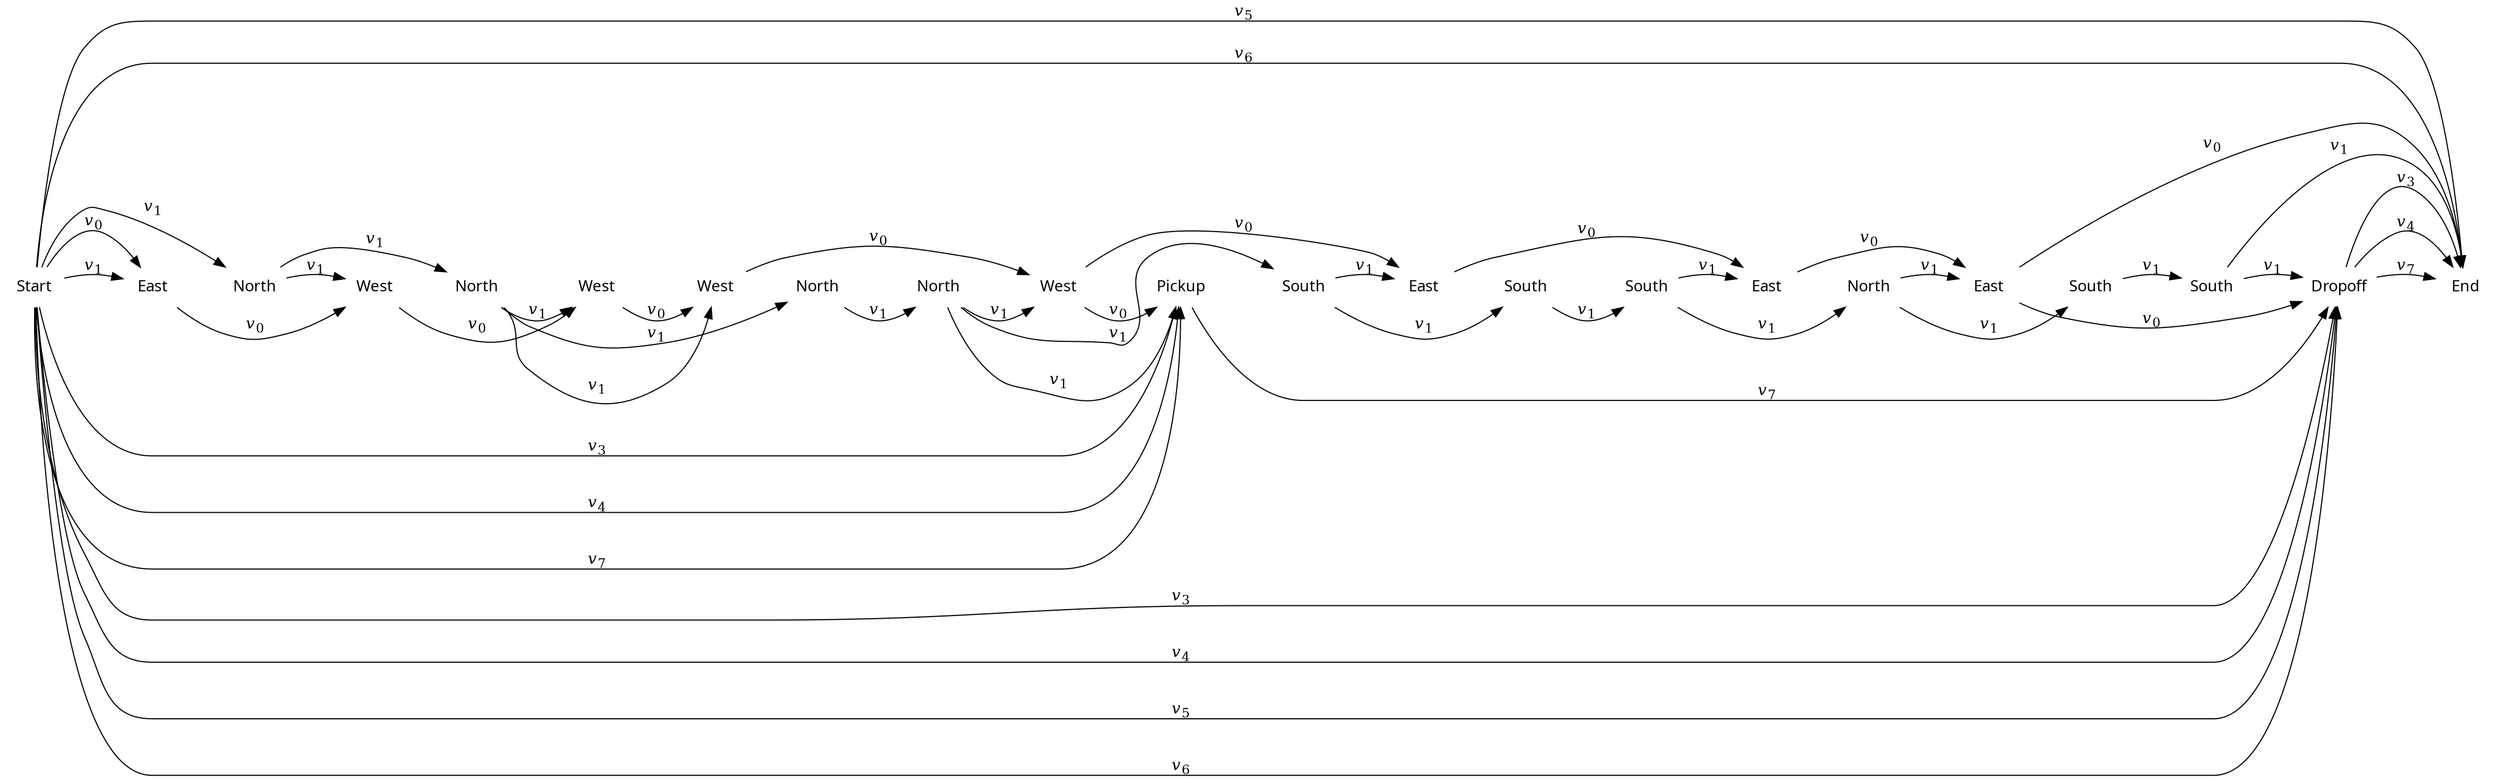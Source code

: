 digraph cat {
rankdir=LR
node [shape=plaintext]
edge [arrowhead=normal]

0 [label="Start",fontname="sans"]
1 [label="East",fontname="sans"]
2 [label="North",fontname="sans"]
3 [label="West",fontname="sans"]
4 [label="North",fontname="sans"]
5 [label="West",fontname="sans"]
6 [label="West",fontname="sans"]
7 [label="North",fontname="sans"]
8 [label="North",fontname="sans"]
9 [label="West",fontname="sans"]
10 [label="Pickup",fontname="sans"]
11 [label="South",fontname="sans"]
12 [label="East",fontname="sans"]
13 [label="South",fontname="sans"]
14 [label="South",fontname="sans"]
15 [label="East",fontname="sans"]
16 [label="North",fontname="sans"]
17 [label="East",fontname="sans"]
18 [label="South",fontname="sans"]
19 [label="South",fontname="sans"]
20 [label="Dropoff",fontname="sans"]
21 [label="End",fontname="sans"]

0 -> 1 [label=<<i>v</i><sub>0</sub>>]
0 -> 1 [label=<<i>v</i><sub>1</sub>>]
0 -> 2 [label=<<i>v</i><sub>1</sub>>]
0 -> 10 [label=<<i>v</i><sub>3</sub>>]
0 -> 20 [label=<<i>v</i><sub>3</sub>>]
0 -> 10 [label=<<i>v</i><sub>4</sub>>]
0 -> 20 [label=<<i>v</i><sub>4</sub>>]
0 -> 20 [label=<<i>v</i><sub>5</sub>>]
0 -> 21 [label=<<i>v</i><sub>5</sub>>]
0 -> 20 [label=<<i>v</i><sub>6</sub>>]
0 -> 21 [label=<<i>v</i><sub>6</sub>>]
0 -> 10 [label=<<i>v</i><sub>7</sub>>]
1 -> 3 [label=<<i>v</i><sub>0</sub>>]
2 -> 3 [label=<<i>v</i><sub>1</sub>>]
2 -> 4 [label=<<i>v</i><sub>1</sub>>]
3 -> 5 [label=<<i>v</i><sub>0</sub>>]
4 -> 5 [label=<<i>v</i><sub>1</sub>>]
4 -> 6 [label=<<i>v</i><sub>1</sub>>]
4 -> 7 [label=<<i>v</i><sub>1</sub>>]
5 -> 6 [label=<<i>v</i><sub>0</sub>>]
6 -> 9 [label=<<i>v</i><sub>0</sub>>]
7 -> 8 [label=<<i>v</i><sub>1</sub>>]
8 -> 9 [label=<<i>v</i><sub>1</sub>>]
8 -> 10 [label=<<i>v</i><sub>1</sub>>]
8 -> 11 [label=<<i>v</i><sub>1</sub>>]
9 -> 10 [label=<<i>v</i><sub>0</sub>>]
9 -> 12 [label=<<i>v</i><sub>0</sub>>]
10 -> 20 [label=<<i>v</i><sub>7</sub>>]
11 -> 12 [label=<<i>v</i><sub>1</sub>>]
11 -> 13 [label=<<i>v</i><sub>1</sub>>]
12 -> 15 [label=<<i>v</i><sub>0</sub>>]
13 -> 14 [label=<<i>v</i><sub>1</sub>>]
14 -> 15 [label=<<i>v</i><sub>1</sub>>]
14 -> 16 [label=<<i>v</i><sub>1</sub>>]
15 -> 17 [label=<<i>v</i><sub>0</sub>>]
16 -> 17 [label=<<i>v</i><sub>1</sub>>]
16 -> 18 [label=<<i>v</i><sub>1</sub>>]
17 -> 20 [label=<<i>v</i><sub>0</sub>>]
17 -> 21 [label=<<i>v</i><sub>0</sub>>]
18 -> 19 [label=<<i>v</i><sub>1</sub>>]
19 -> 20 [label=<<i>v</i><sub>1</sub>>]
19 -> 21 [label=<<i>v</i><sub>1</sub>>]
20 -> 21 [label=<<i>v</i><sub>3</sub>>]
20 -> 21 [label=<<i>v</i><sub>4</sub>>]
20 -> 21 [label=<<i>v</i><sub>7</sub>>]

# To line up the actions
0 -> 1 [weight=100,style=invis]
1 -> 2 [weight=100,style=invis]
2 -> 3 [weight=100,style=invis]
3 -> 4 [weight=100,style=invis]
4 -> 5 [weight=100,style=invis]
5 -> 6 [weight=100,style=invis]
6 -> 7 [weight=100,style=invis]
7 -> 8 [weight=100,style=invis]
8 -> 9 [weight=100,style=invis]
9 -> 10 [weight=100,style=invis]
10 -> 11 [weight=100,style=invis]
11 -> 12 [weight=100,style=invis]
12 -> 13 [weight=100,style=invis]
13 -> 14 [weight=100,style=invis]
14 -> 15 [weight=100,style=invis]
15 -> 16 [weight=100,style=invis]
16 -> 17 [weight=100,style=invis]
17 -> 18 [weight=100,style=invis]
18 -> 19 [weight=100,style=invis]
19 -> 20 [weight=100,style=invis]
20 -> 21 [weight=100,style=invis]
}
